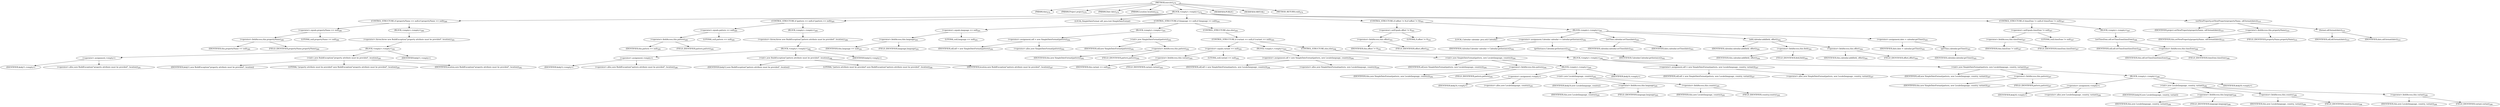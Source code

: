 digraph "execute" {  
"411" [label = <(METHOD,execute)<SUB>279</SUB>> ]
"412" [label = <(PARAM,this)<SUB>279</SUB>> ]
"413" [label = <(PARAM,Project project)<SUB>279</SUB>> ]
"414" [label = <(PARAM,Date date)<SUB>279</SUB>> ]
"415" [label = <(PARAM,Location location)<SUB>279</SUB>> ]
"416" [label = <(BLOCK,&lt;empty&gt;,&lt;empty&gt;)<SUB>279</SUB>> ]
"417" [label = <(CONTROL_STRUCTURE,if (propertyName == null),if (propertyName == null))<SUB>280</SUB>> ]
"418" [label = <(&lt;operator&gt;.equals,propertyName == null)<SUB>280</SUB>> ]
"419" [label = <(&lt;operator&gt;.fieldAccess,this.propertyName)<SUB>280</SUB>> ]
"420" [label = <(IDENTIFIER,this,propertyName == null)<SUB>280</SUB>> ]
"421" [label = <(FIELD_IDENTIFIER,propertyName,propertyName)<SUB>280</SUB>> ]
"422" [label = <(LITERAL,null,propertyName == null)<SUB>280</SUB>> ]
"423" [label = <(BLOCK,&lt;empty&gt;,&lt;empty&gt;)<SUB>280</SUB>> ]
"424" [label = <(&lt;operator&gt;.throw,throw new BuildException(&quot;property attribute must be provided&quot;, location);)<SUB>281</SUB>> ]
"425" [label = <(BLOCK,&lt;empty&gt;,&lt;empty&gt;)<SUB>281</SUB>> ]
"426" [label = <(&lt;operator&gt;.assignment,&lt;empty&gt;)> ]
"427" [label = <(IDENTIFIER,$obj11,&lt;empty&gt;)> ]
"428" [label = <(&lt;operator&gt;.alloc,new BuildException(&quot;property attribute must be provided&quot;, location))<SUB>281</SUB>> ]
"429" [label = <(&lt;init&gt;,new BuildException(&quot;property attribute must be provided&quot;, location))<SUB>281</SUB>> ]
"430" [label = <(IDENTIFIER,$obj11,new BuildException(&quot;property attribute must be provided&quot;, location))> ]
"431" [label = <(LITERAL,&quot;property attribute must be provided&quot;,new BuildException(&quot;property attribute must be provided&quot;, location))<SUB>281</SUB>> ]
"432" [label = <(IDENTIFIER,location,new BuildException(&quot;property attribute must be provided&quot;, location))<SUB>282</SUB>> ]
"433" [label = <(IDENTIFIER,$obj11,&lt;empty&gt;)> ]
"434" [label = <(CONTROL_STRUCTURE,if (pattern == null),if (pattern == null))<SUB>285</SUB>> ]
"435" [label = <(&lt;operator&gt;.equals,pattern == null)<SUB>285</SUB>> ]
"436" [label = <(&lt;operator&gt;.fieldAccess,this.pattern)<SUB>285</SUB>> ]
"437" [label = <(IDENTIFIER,this,pattern == null)<SUB>285</SUB>> ]
"438" [label = <(FIELD_IDENTIFIER,pattern,pattern)<SUB>285</SUB>> ]
"439" [label = <(LITERAL,null,pattern == null)<SUB>285</SUB>> ]
"440" [label = <(BLOCK,&lt;empty&gt;,&lt;empty&gt;)<SUB>285</SUB>> ]
"441" [label = <(&lt;operator&gt;.throw,throw new BuildException(&quot;pattern attribute must be provided&quot;, location);)<SUB>286</SUB>> ]
"442" [label = <(BLOCK,&lt;empty&gt;,&lt;empty&gt;)<SUB>286</SUB>> ]
"443" [label = <(&lt;operator&gt;.assignment,&lt;empty&gt;)> ]
"444" [label = <(IDENTIFIER,$obj12,&lt;empty&gt;)> ]
"445" [label = <(&lt;operator&gt;.alloc,new BuildException(&quot;pattern attribute must be provided&quot;, location))<SUB>286</SUB>> ]
"446" [label = <(&lt;init&gt;,new BuildException(&quot;pattern attribute must be provided&quot;, location))<SUB>286</SUB>> ]
"447" [label = <(IDENTIFIER,$obj12,new BuildException(&quot;pattern attribute must be provided&quot;, location))> ]
"448" [label = <(LITERAL,&quot;pattern attribute must be provided&quot;,new BuildException(&quot;pattern attribute must be provided&quot;, location))<SUB>286</SUB>> ]
"449" [label = <(IDENTIFIER,location,new BuildException(&quot;pattern attribute must be provided&quot;, location))<SUB>287</SUB>> ]
"450" [label = <(IDENTIFIER,$obj12,&lt;empty&gt;)> ]
"35" [label = <(LOCAL,SimpleDateFormat sdf: java.text.SimpleDateFormat)> ]
"451" [label = <(CONTROL_STRUCTURE,if (language == null),if (language == null))<SUB>291</SUB>> ]
"452" [label = <(&lt;operator&gt;.equals,language == null)<SUB>291</SUB>> ]
"453" [label = <(&lt;operator&gt;.fieldAccess,this.language)<SUB>291</SUB>> ]
"454" [label = <(IDENTIFIER,this,language == null)<SUB>291</SUB>> ]
"455" [label = <(FIELD_IDENTIFIER,language,language)<SUB>291</SUB>> ]
"456" [label = <(LITERAL,null,language == null)<SUB>291</SUB>> ]
"457" [label = <(BLOCK,&lt;empty&gt;,&lt;empty&gt;)<SUB>291</SUB>> ]
"458" [label = <(&lt;operator&gt;.assignment,sdf = new SimpleDateFormat(pattern))<SUB>292</SUB>> ]
"459" [label = <(IDENTIFIER,sdf,sdf = new SimpleDateFormat(pattern))<SUB>292</SUB>> ]
"460" [label = <(&lt;operator&gt;.alloc,new SimpleDateFormat(pattern))<SUB>292</SUB>> ]
"461" [label = <(&lt;init&gt;,new SimpleDateFormat(pattern))<SUB>292</SUB>> ]
"34" [label = <(IDENTIFIER,sdf,new SimpleDateFormat(pattern))<SUB>292</SUB>> ]
"462" [label = <(&lt;operator&gt;.fieldAccess,this.pattern)<SUB>292</SUB>> ]
"463" [label = <(IDENTIFIER,this,new SimpleDateFormat(pattern))<SUB>292</SUB>> ]
"464" [label = <(FIELD_IDENTIFIER,pattern,pattern)<SUB>292</SUB>> ]
"465" [label = <(CONTROL_STRUCTURE,else,else)<SUB>293</SUB>> ]
"466" [label = <(CONTROL_STRUCTURE,if (variant == null),if (variant == null))<SUB>293</SUB>> ]
"467" [label = <(&lt;operator&gt;.equals,variant == null)<SUB>293</SUB>> ]
"468" [label = <(&lt;operator&gt;.fieldAccess,this.variant)<SUB>293</SUB>> ]
"469" [label = <(IDENTIFIER,this,variant == null)<SUB>293</SUB>> ]
"470" [label = <(FIELD_IDENTIFIER,variant,variant)<SUB>293</SUB>> ]
"471" [label = <(LITERAL,null,variant == null)<SUB>293</SUB>> ]
"472" [label = <(BLOCK,&lt;empty&gt;,&lt;empty&gt;)<SUB>293</SUB>> ]
"473" [label = <(&lt;operator&gt;.assignment,sdf = new SimpleDateFormat(pattern, new Locale(language, country)))<SUB>294</SUB>> ]
"474" [label = <(IDENTIFIER,sdf,sdf = new SimpleDateFormat(pattern, new Locale(language, country)))<SUB>294</SUB>> ]
"475" [label = <(&lt;operator&gt;.alloc,new SimpleDateFormat(pattern, new Locale(language, country)))<SUB>294</SUB>> ]
"476" [label = <(&lt;init&gt;,new SimpleDateFormat(pattern, new Locale(language, country)))<SUB>294</SUB>> ]
"36" [label = <(IDENTIFIER,sdf,new SimpleDateFormat(pattern, new Locale(language, country)))<SUB>294</SUB>> ]
"477" [label = <(&lt;operator&gt;.fieldAccess,this.pattern)<SUB>294</SUB>> ]
"478" [label = <(IDENTIFIER,this,new SimpleDateFormat(pattern, new Locale(language, country)))<SUB>294</SUB>> ]
"479" [label = <(FIELD_IDENTIFIER,pattern,pattern)<SUB>294</SUB>> ]
"480" [label = <(BLOCK,&lt;empty&gt;,&lt;empty&gt;)<SUB>295</SUB>> ]
"481" [label = <(&lt;operator&gt;.assignment,&lt;empty&gt;)> ]
"482" [label = <(IDENTIFIER,$obj14,&lt;empty&gt;)> ]
"483" [label = <(&lt;operator&gt;.alloc,new Locale(language, country))<SUB>295</SUB>> ]
"484" [label = <(&lt;init&gt;,new Locale(language, country))<SUB>295</SUB>> ]
"485" [label = <(IDENTIFIER,$obj14,new Locale(language, country))> ]
"486" [label = <(&lt;operator&gt;.fieldAccess,this.language)<SUB>295</SUB>> ]
"487" [label = <(IDENTIFIER,this,new Locale(language, country))<SUB>295</SUB>> ]
"488" [label = <(FIELD_IDENTIFIER,language,language)<SUB>295</SUB>> ]
"489" [label = <(&lt;operator&gt;.fieldAccess,this.country)<SUB>295</SUB>> ]
"490" [label = <(IDENTIFIER,this,new Locale(language, country))<SUB>295</SUB>> ]
"491" [label = <(FIELD_IDENTIFIER,country,country)<SUB>295</SUB>> ]
"492" [label = <(IDENTIFIER,$obj14,&lt;empty&gt;)> ]
"493" [label = <(CONTROL_STRUCTURE,else,else)<SUB>296</SUB>> ]
"494" [label = <(BLOCK,&lt;empty&gt;,&lt;empty&gt;)<SUB>296</SUB>> ]
"495" [label = <(&lt;operator&gt;.assignment,sdf = new SimpleDateFormat(pattern, new Locale(language, country, variant)))<SUB>297</SUB>> ]
"496" [label = <(IDENTIFIER,sdf,sdf = new SimpleDateFormat(pattern, new Locale(language, country, variant)))<SUB>297</SUB>> ]
"497" [label = <(&lt;operator&gt;.alloc,new SimpleDateFormat(pattern, new Locale(language, country, variant)))<SUB>297</SUB>> ]
"498" [label = <(&lt;init&gt;,new SimpleDateFormat(pattern, new Locale(language, country, variant)))<SUB>297</SUB>> ]
"37" [label = <(IDENTIFIER,sdf,new SimpleDateFormat(pattern, new Locale(language, country, variant)))<SUB>297</SUB>> ]
"499" [label = <(&lt;operator&gt;.fieldAccess,this.pattern)<SUB>297</SUB>> ]
"500" [label = <(IDENTIFIER,this,new SimpleDateFormat(pattern, new Locale(language, country, variant)))<SUB>297</SUB>> ]
"501" [label = <(FIELD_IDENTIFIER,pattern,pattern)<SUB>297</SUB>> ]
"502" [label = <(BLOCK,&lt;empty&gt;,&lt;empty&gt;)<SUB>298</SUB>> ]
"503" [label = <(&lt;operator&gt;.assignment,&lt;empty&gt;)> ]
"504" [label = <(IDENTIFIER,$obj16,&lt;empty&gt;)> ]
"505" [label = <(&lt;operator&gt;.alloc,new Locale(language, country, variant))<SUB>298</SUB>> ]
"506" [label = <(&lt;init&gt;,new Locale(language, country, variant))<SUB>298</SUB>> ]
"507" [label = <(IDENTIFIER,$obj16,new Locale(language, country, variant))> ]
"508" [label = <(&lt;operator&gt;.fieldAccess,this.language)<SUB>298</SUB>> ]
"509" [label = <(IDENTIFIER,this,new Locale(language, country, variant))<SUB>298</SUB>> ]
"510" [label = <(FIELD_IDENTIFIER,language,language)<SUB>298</SUB>> ]
"511" [label = <(&lt;operator&gt;.fieldAccess,this.country)<SUB>298</SUB>> ]
"512" [label = <(IDENTIFIER,this,new Locale(language, country, variant))<SUB>298</SUB>> ]
"513" [label = <(FIELD_IDENTIFIER,country,country)<SUB>298</SUB>> ]
"514" [label = <(&lt;operator&gt;.fieldAccess,this.variant)<SUB>299</SUB>> ]
"515" [label = <(IDENTIFIER,this,new Locale(language, country, variant))<SUB>299</SUB>> ]
"516" [label = <(FIELD_IDENTIFIER,variant,variant)<SUB>299</SUB>> ]
"517" [label = <(IDENTIFIER,$obj16,&lt;empty&gt;)> ]
"518" [label = <(CONTROL_STRUCTURE,if (offset != 0),if (offset != 0))<SUB>301</SUB>> ]
"519" [label = <(&lt;operator&gt;.notEquals,offset != 0)<SUB>301</SUB>> ]
"520" [label = <(&lt;operator&gt;.fieldAccess,this.offset)<SUB>301</SUB>> ]
"521" [label = <(IDENTIFIER,this,offset != 0)<SUB>301</SUB>> ]
"522" [label = <(FIELD_IDENTIFIER,offset,offset)<SUB>301</SUB>> ]
"523" [label = <(LITERAL,0,offset != 0)<SUB>301</SUB>> ]
"524" [label = <(BLOCK,&lt;empty&gt;,&lt;empty&gt;)<SUB>301</SUB>> ]
"525" [label = <(LOCAL,Calendar calendar: java.util.Calendar)> ]
"526" [label = <(&lt;operator&gt;.assignment,Calendar calendar = Calendar.getInstance())<SUB>302</SUB>> ]
"527" [label = <(IDENTIFIER,calendar,Calendar calendar = Calendar.getInstance())<SUB>302</SUB>> ]
"528" [label = <(getInstance,Calendar.getInstance())<SUB>302</SUB>> ]
"529" [label = <(IDENTIFIER,Calendar,Calendar.getInstance())<SUB>302</SUB>> ]
"530" [label = <(setTime,calendar.setTime(date))<SUB>303</SUB>> ]
"531" [label = <(IDENTIFIER,calendar,calendar.setTime(date))<SUB>303</SUB>> ]
"532" [label = <(IDENTIFIER,date,calendar.setTime(date))<SUB>303</SUB>> ]
"533" [label = <(add,calendar.add(field, offset))<SUB>304</SUB>> ]
"534" [label = <(IDENTIFIER,calendar,calendar.add(field, offset))<SUB>304</SUB>> ]
"535" [label = <(&lt;operator&gt;.fieldAccess,this.field)<SUB>304</SUB>> ]
"536" [label = <(IDENTIFIER,this,calendar.add(field, offset))<SUB>304</SUB>> ]
"537" [label = <(FIELD_IDENTIFIER,field,field)<SUB>304</SUB>> ]
"538" [label = <(&lt;operator&gt;.fieldAccess,this.offset)<SUB>304</SUB>> ]
"539" [label = <(IDENTIFIER,this,calendar.add(field, offset))<SUB>304</SUB>> ]
"540" [label = <(FIELD_IDENTIFIER,offset,offset)<SUB>304</SUB>> ]
"541" [label = <(&lt;operator&gt;.assignment,date = calendar.getTime())<SUB>305</SUB>> ]
"542" [label = <(IDENTIFIER,date,date = calendar.getTime())<SUB>305</SUB>> ]
"543" [label = <(getTime,calendar.getTime())<SUB>305</SUB>> ]
"544" [label = <(IDENTIFIER,calendar,calendar.getTime())<SUB>305</SUB>> ]
"545" [label = <(CONTROL_STRUCTURE,if (timeZone != null),if (timeZone != null))<SUB>307</SUB>> ]
"546" [label = <(&lt;operator&gt;.notEquals,timeZone != null)<SUB>307</SUB>> ]
"547" [label = <(&lt;operator&gt;.fieldAccess,this.timeZone)<SUB>307</SUB>> ]
"548" [label = <(IDENTIFIER,this,timeZone != null)<SUB>307</SUB>> ]
"549" [label = <(FIELD_IDENTIFIER,timeZone,timeZone)<SUB>307</SUB>> ]
"550" [label = <(LITERAL,null,timeZone != null)<SUB>307</SUB>> ]
"551" [label = <(BLOCK,&lt;empty&gt;,&lt;empty&gt;)<SUB>307</SUB>> ]
"552" [label = <(setTimeZone,sdf.setTimeZone(timeZone))<SUB>308</SUB>> ]
"553" [label = <(IDENTIFIER,sdf,sdf.setTimeZone(timeZone))<SUB>308</SUB>> ]
"554" [label = <(&lt;operator&gt;.fieldAccess,this.timeZone)<SUB>308</SUB>> ]
"555" [label = <(IDENTIFIER,this,sdf.setTimeZone(timeZone))<SUB>308</SUB>> ]
"556" [label = <(FIELD_IDENTIFIER,timeZone,timeZone)<SUB>308</SUB>> ]
"557" [label = <(setNewProperty,setNewProperty(propertyName, sdf.format(date)))<SUB>310</SUB>> ]
"558" [label = <(IDENTIFIER,project,setNewProperty(propertyName, sdf.format(date)))<SUB>310</SUB>> ]
"559" [label = <(&lt;operator&gt;.fieldAccess,this.propertyName)<SUB>310</SUB>> ]
"560" [label = <(IDENTIFIER,this,setNewProperty(propertyName, sdf.format(date)))<SUB>310</SUB>> ]
"561" [label = <(FIELD_IDENTIFIER,propertyName,propertyName)<SUB>310</SUB>> ]
"562" [label = <(format,sdf.format(date))<SUB>310</SUB>> ]
"563" [label = <(IDENTIFIER,sdf,sdf.format(date))<SUB>310</SUB>> ]
"564" [label = <(IDENTIFIER,date,sdf.format(date))<SUB>310</SUB>> ]
"565" [label = <(MODIFIER,PUBLIC)> ]
"566" [label = <(MODIFIER,VIRTUAL)> ]
"567" [label = <(METHOD_RETURN,void)<SUB>279</SUB>> ]
  "411" -> "412" 
  "411" -> "413" 
  "411" -> "414" 
  "411" -> "415" 
  "411" -> "416" 
  "411" -> "565" 
  "411" -> "566" 
  "411" -> "567" 
  "416" -> "417" 
  "416" -> "434" 
  "416" -> "35" 
  "416" -> "451" 
  "416" -> "518" 
  "416" -> "545" 
  "416" -> "557" 
  "417" -> "418" 
  "417" -> "423" 
  "418" -> "419" 
  "418" -> "422" 
  "419" -> "420" 
  "419" -> "421" 
  "423" -> "424" 
  "424" -> "425" 
  "425" -> "426" 
  "425" -> "429" 
  "425" -> "433" 
  "426" -> "427" 
  "426" -> "428" 
  "429" -> "430" 
  "429" -> "431" 
  "429" -> "432" 
  "434" -> "435" 
  "434" -> "440" 
  "435" -> "436" 
  "435" -> "439" 
  "436" -> "437" 
  "436" -> "438" 
  "440" -> "441" 
  "441" -> "442" 
  "442" -> "443" 
  "442" -> "446" 
  "442" -> "450" 
  "443" -> "444" 
  "443" -> "445" 
  "446" -> "447" 
  "446" -> "448" 
  "446" -> "449" 
  "451" -> "452" 
  "451" -> "457" 
  "451" -> "465" 
  "452" -> "453" 
  "452" -> "456" 
  "453" -> "454" 
  "453" -> "455" 
  "457" -> "458" 
  "457" -> "461" 
  "458" -> "459" 
  "458" -> "460" 
  "461" -> "34" 
  "461" -> "462" 
  "462" -> "463" 
  "462" -> "464" 
  "465" -> "466" 
  "466" -> "467" 
  "466" -> "472" 
  "466" -> "493" 
  "467" -> "468" 
  "467" -> "471" 
  "468" -> "469" 
  "468" -> "470" 
  "472" -> "473" 
  "472" -> "476" 
  "473" -> "474" 
  "473" -> "475" 
  "476" -> "36" 
  "476" -> "477" 
  "476" -> "480" 
  "477" -> "478" 
  "477" -> "479" 
  "480" -> "481" 
  "480" -> "484" 
  "480" -> "492" 
  "481" -> "482" 
  "481" -> "483" 
  "484" -> "485" 
  "484" -> "486" 
  "484" -> "489" 
  "486" -> "487" 
  "486" -> "488" 
  "489" -> "490" 
  "489" -> "491" 
  "493" -> "494" 
  "494" -> "495" 
  "494" -> "498" 
  "495" -> "496" 
  "495" -> "497" 
  "498" -> "37" 
  "498" -> "499" 
  "498" -> "502" 
  "499" -> "500" 
  "499" -> "501" 
  "502" -> "503" 
  "502" -> "506" 
  "502" -> "517" 
  "503" -> "504" 
  "503" -> "505" 
  "506" -> "507" 
  "506" -> "508" 
  "506" -> "511" 
  "506" -> "514" 
  "508" -> "509" 
  "508" -> "510" 
  "511" -> "512" 
  "511" -> "513" 
  "514" -> "515" 
  "514" -> "516" 
  "518" -> "519" 
  "518" -> "524" 
  "519" -> "520" 
  "519" -> "523" 
  "520" -> "521" 
  "520" -> "522" 
  "524" -> "525" 
  "524" -> "526" 
  "524" -> "530" 
  "524" -> "533" 
  "524" -> "541" 
  "526" -> "527" 
  "526" -> "528" 
  "528" -> "529" 
  "530" -> "531" 
  "530" -> "532" 
  "533" -> "534" 
  "533" -> "535" 
  "533" -> "538" 
  "535" -> "536" 
  "535" -> "537" 
  "538" -> "539" 
  "538" -> "540" 
  "541" -> "542" 
  "541" -> "543" 
  "543" -> "544" 
  "545" -> "546" 
  "545" -> "551" 
  "546" -> "547" 
  "546" -> "550" 
  "547" -> "548" 
  "547" -> "549" 
  "551" -> "552" 
  "552" -> "553" 
  "552" -> "554" 
  "554" -> "555" 
  "554" -> "556" 
  "557" -> "558" 
  "557" -> "559" 
  "557" -> "562" 
  "559" -> "560" 
  "559" -> "561" 
  "562" -> "563" 
  "562" -> "564" 
}
